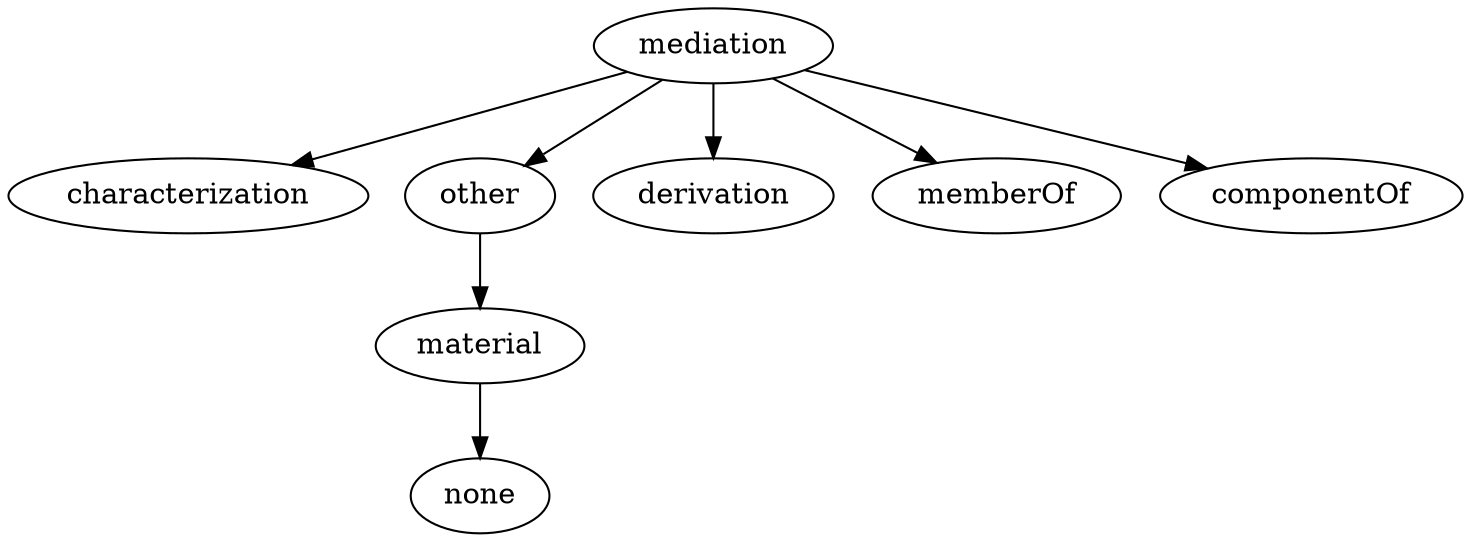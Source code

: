 strict digraph {
mediation;
characterization;
other;
derivation;
memberOf;
componentOf;
material;
none;
mediation -> characterization;
mediation -> other;
mediation -> derivation;
mediation -> memberOf;
mediation -> componentOf;
other -> material;
material -> none;
}
